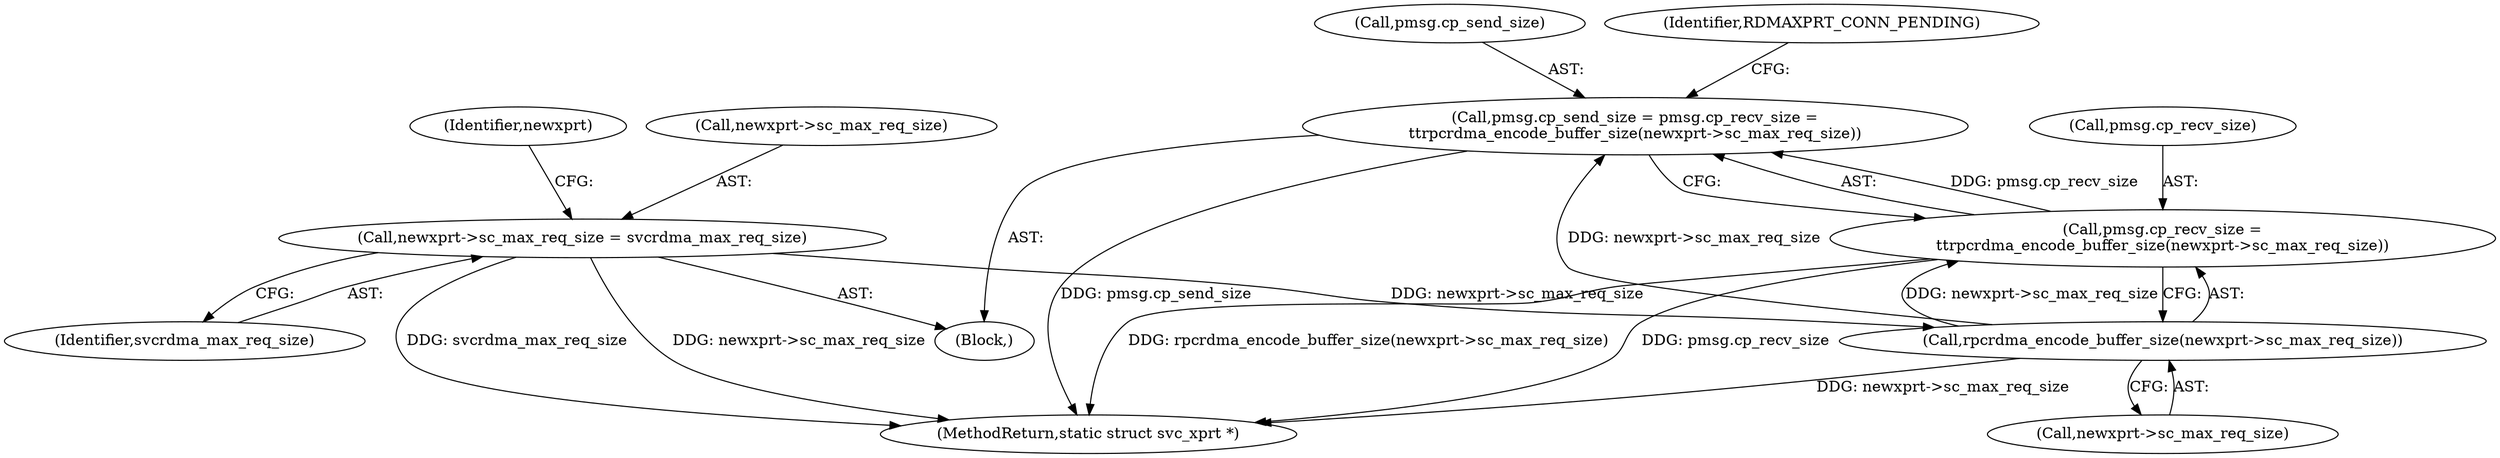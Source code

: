 digraph "0_linux_c70422f760c120480fee4de6c38804c72aa26bc1_44@API" {
"1000649" [label="(Call,pmsg.cp_send_size = pmsg.cp_recv_size =\n\t\trpcrdma_encode_buffer_size(newxprt->sc_max_req_size))"];
"1000653" [label="(Call,pmsg.cp_recv_size =\n\t\trpcrdma_encode_buffer_size(newxprt->sc_max_req_size))"];
"1000657" [label="(Call,rpcrdma_encode_buffer_size(newxprt->sc_max_req_size))"];
"1000227" [label="(Call,newxprt->sc_max_req_size = svcrdma_max_req_size)"];
"1000817" [label="(MethodReturn,static struct svc_xprt *)"];
"1000231" [label="(Identifier,svcrdma_max_req_size)"];
"1000654" [label="(Call,pmsg.cp_recv_size)"];
"1000650" [label="(Call,pmsg.cp_send_size)"];
"1000113" [label="(Block,)"];
"1000234" [label="(Identifier,newxprt)"];
"1000658" [label="(Call,newxprt->sc_max_req_size)"];
"1000657" [label="(Call,rpcrdma_encode_buffer_size(newxprt->sc_max_req_size))"];
"1000649" [label="(Call,pmsg.cp_send_size = pmsg.cp_recv_size =\n\t\trpcrdma_encode_buffer_size(newxprt->sc_max_req_size))"];
"1000662" [label="(Identifier,RDMAXPRT_CONN_PENDING)"];
"1000228" [label="(Call,newxprt->sc_max_req_size)"];
"1000227" [label="(Call,newxprt->sc_max_req_size = svcrdma_max_req_size)"];
"1000653" [label="(Call,pmsg.cp_recv_size =\n\t\trpcrdma_encode_buffer_size(newxprt->sc_max_req_size))"];
"1000649" -> "1000113"  [label="AST: "];
"1000649" -> "1000653"  [label="CFG: "];
"1000650" -> "1000649"  [label="AST: "];
"1000653" -> "1000649"  [label="AST: "];
"1000662" -> "1000649"  [label="CFG: "];
"1000649" -> "1000817"  [label="DDG: pmsg.cp_send_size"];
"1000653" -> "1000649"  [label="DDG: pmsg.cp_recv_size"];
"1000657" -> "1000649"  [label="DDG: newxprt->sc_max_req_size"];
"1000653" -> "1000657"  [label="CFG: "];
"1000654" -> "1000653"  [label="AST: "];
"1000657" -> "1000653"  [label="AST: "];
"1000653" -> "1000817"  [label="DDG: rpcrdma_encode_buffer_size(newxprt->sc_max_req_size)"];
"1000653" -> "1000817"  [label="DDG: pmsg.cp_recv_size"];
"1000657" -> "1000653"  [label="DDG: newxprt->sc_max_req_size"];
"1000657" -> "1000658"  [label="CFG: "];
"1000658" -> "1000657"  [label="AST: "];
"1000657" -> "1000817"  [label="DDG: newxprt->sc_max_req_size"];
"1000227" -> "1000657"  [label="DDG: newxprt->sc_max_req_size"];
"1000227" -> "1000113"  [label="AST: "];
"1000227" -> "1000231"  [label="CFG: "];
"1000228" -> "1000227"  [label="AST: "];
"1000231" -> "1000227"  [label="AST: "];
"1000234" -> "1000227"  [label="CFG: "];
"1000227" -> "1000817"  [label="DDG: newxprt->sc_max_req_size"];
"1000227" -> "1000817"  [label="DDG: svcrdma_max_req_size"];
}
